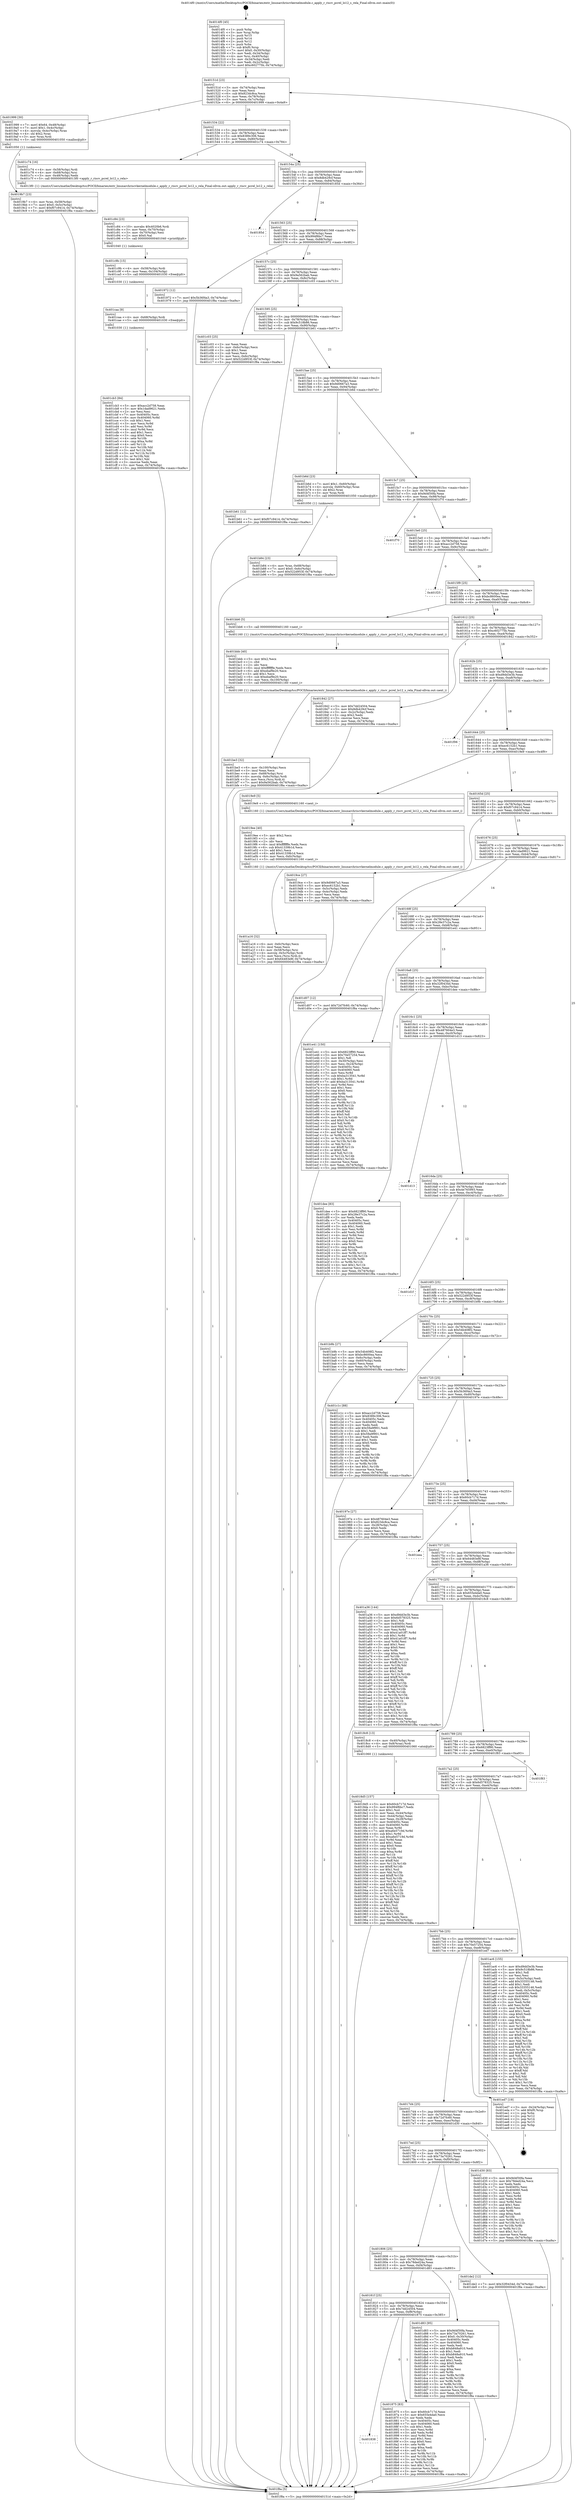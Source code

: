 digraph "0x4014f0" {
  label = "0x4014f0 (/mnt/c/Users/mathe/Desktop/tcc/POCII/binaries/extr_linuxarchriscvkernelmodule.c_apply_r_riscv_pcrel_lo12_s_rela_Final-ollvm.out::main(0))"
  labelloc = "t"
  node[shape=record]

  Entry [label="",width=0.3,height=0.3,shape=circle,fillcolor=black,style=filled]
  "0x40151d" [label="{
     0x40151d [23]\l
     | [instrs]\l
     &nbsp;&nbsp;0x40151d \<+3\>: mov -0x74(%rbp),%eax\l
     &nbsp;&nbsp;0x401520 \<+2\>: mov %eax,%ecx\l
     &nbsp;&nbsp;0x401522 \<+6\>: sub $0x823dc8ca,%ecx\l
     &nbsp;&nbsp;0x401528 \<+3\>: mov %eax,-0x78(%rbp)\l
     &nbsp;&nbsp;0x40152b \<+3\>: mov %ecx,-0x7c(%rbp)\l
     &nbsp;&nbsp;0x40152e \<+6\>: je 0000000000401999 \<main+0x4a9\>\l
  }"]
  "0x401999" [label="{
     0x401999 [30]\l
     | [instrs]\l
     &nbsp;&nbsp;0x401999 \<+7\>: movl $0x64,-0x48(%rbp)\l
     &nbsp;&nbsp;0x4019a0 \<+7\>: movl $0x1,-0x4c(%rbp)\l
     &nbsp;&nbsp;0x4019a7 \<+4\>: movslq -0x4c(%rbp),%rax\l
     &nbsp;&nbsp;0x4019ab \<+4\>: shl $0x2,%rax\l
     &nbsp;&nbsp;0x4019af \<+3\>: mov %rax,%rdi\l
     &nbsp;&nbsp;0x4019b2 \<+5\>: call 0000000000401050 \<malloc@plt\>\l
     | [calls]\l
     &nbsp;&nbsp;0x401050 \{1\} (unknown)\l
  }"]
  "0x401534" [label="{
     0x401534 [22]\l
     | [instrs]\l
     &nbsp;&nbsp;0x401534 \<+5\>: jmp 0000000000401539 \<main+0x49\>\l
     &nbsp;&nbsp;0x401539 \<+3\>: mov -0x78(%rbp),%eax\l
     &nbsp;&nbsp;0x40153c \<+5\>: sub $0x8389c306,%eax\l
     &nbsp;&nbsp;0x401541 \<+3\>: mov %eax,-0x80(%rbp)\l
     &nbsp;&nbsp;0x401544 \<+6\>: je 0000000000401c74 \<main+0x784\>\l
  }"]
  Exit [label="",width=0.3,height=0.3,shape=circle,fillcolor=black,style=filled,peripheries=2]
  "0x401c74" [label="{
     0x401c74 [16]\l
     | [instrs]\l
     &nbsp;&nbsp;0x401c74 \<+4\>: mov -0x58(%rbp),%rdi\l
     &nbsp;&nbsp;0x401c78 \<+4\>: mov -0x68(%rbp),%rsi\l
     &nbsp;&nbsp;0x401c7c \<+3\>: mov -0x48(%rbp),%edx\l
     &nbsp;&nbsp;0x401c7f \<+5\>: call 00000000004013f0 \<apply_r_riscv_pcrel_lo12_s_rela\>\l
     | [calls]\l
     &nbsp;&nbsp;0x4013f0 \{1\} (/mnt/c/Users/mathe/Desktop/tcc/POCII/binaries/extr_linuxarchriscvkernelmodule.c_apply_r_riscv_pcrel_lo12_s_rela_Final-ollvm.out::apply_r_riscv_pcrel_lo12_s_rela)\l
  }"]
  "0x40154a" [label="{
     0x40154a [25]\l
     | [instrs]\l
     &nbsp;&nbsp;0x40154a \<+5\>: jmp 000000000040154f \<main+0x5f\>\l
     &nbsp;&nbsp;0x40154f \<+3\>: mov -0x78(%rbp),%eax\l
     &nbsp;&nbsp;0x401552 \<+5\>: sub $0x8db429cf,%eax\l
     &nbsp;&nbsp;0x401557 \<+6\>: mov %eax,-0x84(%rbp)\l
     &nbsp;&nbsp;0x40155d \<+6\>: je 000000000040185d \<main+0x36d\>\l
  }"]
  "0x401cb3" [label="{
     0x401cb3 [84]\l
     | [instrs]\l
     &nbsp;&nbsp;0x401cb3 \<+5\>: mov $0xacc2d758,%eax\l
     &nbsp;&nbsp;0x401cb8 \<+5\>: mov $0x1dad9621,%edx\l
     &nbsp;&nbsp;0x401cbd \<+2\>: xor %esi,%esi\l
     &nbsp;&nbsp;0x401cbf \<+7\>: mov 0x40405c,%ecx\l
     &nbsp;&nbsp;0x401cc6 \<+8\>: mov 0x404060,%r8d\l
     &nbsp;&nbsp;0x401cce \<+3\>: sub $0x1,%esi\l
     &nbsp;&nbsp;0x401cd1 \<+3\>: mov %ecx,%r9d\l
     &nbsp;&nbsp;0x401cd4 \<+3\>: add %esi,%r9d\l
     &nbsp;&nbsp;0x401cd7 \<+4\>: imul %r9d,%ecx\l
     &nbsp;&nbsp;0x401cdb \<+3\>: and $0x1,%ecx\l
     &nbsp;&nbsp;0x401cde \<+3\>: cmp $0x0,%ecx\l
     &nbsp;&nbsp;0x401ce1 \<+4\>: sete %r10b\l
     &nbsp;&nbsp;0x401ce5 \<+4\>: cmp $0xa,%r8d\l
     &nbsp;&nbsp;0x401ce9 \<+4\>: setl %r11b\l
     &nbsp;&nbsp;0x401ced \<+3\>: mov %r10b,%bl\l
     &nbsp;&nbsp;0x401cf0 \<+3\>: and %r11b,%bl\l
     &nbsp;&nbsp;0x401cf3 \<+3\>: xor %r11b,%r10b\l
     &nbsp;&nbsp;0x401cf6 \<+3\>: or %r10b,%bl\l
     &nbsp;&nbsp;0x401cf9 \<+3\>: test $0x1,%bl\l
     &nbsp;&nbsp;0x401cfc \<+3\>: cmovne %edx,%eax\l
     &nbsp;&nbsp;0x401cff \<+3\>: mov %eax,-0x74(%rbp)\l
     &nbsp;&nbsp;0x401d02 \<+5\>: jmp 0000000000401f8a \<main+0xa9a\>\l
  }"]
  "0x40185d" [label="{
     0x40185d\l
  }", style=dashed]
  "0x401563" [label="{
     0x401563 [25]\l
     | [instrs]\l
     &nbsp;&nbsp;0x401563 \<+5\>: jmp 0000000000401568 \<main+0x78\>\l
     &nbsp;&nbsp;0x401568 \<+3\>: mov -0x78(%rbp),%eax\l
     &nbsp;&nbsp;0x40156b \<+5\>: sub $0x994f6bc7,%eax\l
     &nbsp;&nbsp;0x401570 \<+6\>: mov %eax,-0x88(%rbp)\l
     &nbsp;&nbsp;0x401576 \<+6\>: je 0000000000401972 \<main+0x482\>\l
  }"]
  "0x401caa" [label="{
     0x401caa [9]\l
     | [instrs]\l
     &nbsp;&nbsp;0x401caa \<+4\>: mov -0x68(%rbp),%rdi\l
     &nbsp;&nbsp;0x401cae \<+5\>: call 0000000000401030 \<free@plt\>\l
     | [calls]\l
     &nbsp;&nbsp;0x401030 \{1\} (unknown)\l
  }"]
  "0x401972" [label="{
     0x401972 [12]\l
     | [instrs]\l
     &nbsp;&nbsp;0x401972 \<+7\>: movl $0x5b36f4a3,-0x74(%rbp)\l
     &nbsp;&nbsp;0x401979 \<+5\>: jmp 0000000000401f8a \<main+0xa9a\>\l
  }"]
  "0x40157c" [label="{
     0x40157c [25]\l
     | [instrs]\l
     &nbsp;&nbsp;0x40157c \<+5\>: jmp 0000000000401581 \<main+0x91\>\l
     &nbsp;&nbsp;0x401581 \<+3\>: mov -0x78(%rbp),%eax\l
     &nbsp;&nbsp;0x401584 \<+5\>: sub $0x9a562bab,%eax\l
     &nbsp;&nbsp;0x401589 \<+6\>: mov %eax,-0x8c(%rbp)\l
     &nbsp;&nbsp;0x40158f \<+6\>: je 0000000000401c03 \<main+0x713\>\l
  }"]
  "0x401c9b" [label="{
     0x401c9b [15]\l
     | [instrs]\l
     &nbsp;&nbsp;0x401c9b \<+4\>: mov -0x58(%rbp),%rdi\l
     &nbsp;&nbsp;0x401c9f \<+6\>: mov %eax,-0x104(%rbp)\l
     &nbsp;&nbsp;0x401ca5 \<+5\>: call 0000000000401030 \<free@plt\>\l
     | [calls]\l
     &nbsp;&nbsp;0x401030 \{1\} (unknown)\l
  }"]
  "0x401c03" [label="{
     0x401c03 [25]\l
     | [instrs]\l
     &nbsp;&nbsp;0x401c03 \<+2\>: xor %eax,%eax\l
     &nbsp;&nbsp;0x401c05 \<+3\>: mov -0x6c(%rbp),%ecx\l
     &nbsp;&nbsp;0x401c08 \<+3\>: sub $0x1,%eax\l
     &nbsp;&nbsp;0x401c0b \<+2\>: sub %eax,%ecx\l
     &nbsp;&nbsp;0x401c0d \<+3\>: mov %ecx,-0x6c(%rbp)\l
     &nbsp;&nbsp;0x401c10 \<+7\>: movl $0x522d953f,-0x74(%rbp)\l
     &nbsp;&nbsp;0x401c17 \<+5\>: jmp 0000000000401f8a \<main+0xa9a\>\l
  }"]
  "0x401595" [label="{
     0x401595 [25]\l
     | [instrs]\l
     &nbsp;&nbsp;0x401595 \<+5\>: jmp 000000000040159a \<main+0xaa\>\l
     &nbsp;&nbsp;0x40159a \<+3\>: mov -0x78(%rbp),%eax\l
     &nbsp;&nbsp;0x40159d \<+5\>: sub $0x9c518b86,%eax\l
     &nbsp;&nbsp;0x4015a2 \<+6\>: mov %eax,-0x90(%rbp)\l
     &nbsp;&nbsp;0x4015a8 \<+6\>: je 0000000000401b61 \<main+0x671\>\l
  }"]
  "0x401c84" [label="{
     0x401c84 [23]\l
     | [instrs]\l
     &nbsp;&nbsp;0x401c84 \<+10\>: movabs $0x4020b6,%rdi\l
     &nbsp;&nbsp;0x401c8e \<+3\>: mov %eax,-0x70(%rbp)\l
     &nbsp;&nbsp;0x401c91 \<+3\>: mov -0x70(%rbp),%esi\l
     &nbsp;&nbsp;0x401c94 \<+2\>: mov $0x0,%al\l
     &nbsp;&nbsp;0x401c96 \<+5\>: call 0000000000401040 \<printf@plt\>\l
     | [calls]\l
     &nbsp;&nbsp;0x401040 \{1\} (unknown)\l
  }"]
  "0x401b61" [label="{
     0x401b61 [12]\l
     | [instrs]\l
     &nbsp;&nbsp;0x401b61 \<+7\>: movl $0xf07c9414,-0x74(%rbp)\l
     &nbsp;&nbsp;0x401b68 \<+5\>: jmp 0000000000401f8a \<main+0xa9a\>\l
  }"]
  "0x4015ae" [label="{
     0x4015ae [25]\l
     | [instrs]\l
     &nbsp;&nbsp;0x4015ae \<+5\>: jmp 00000000004015b3 \<main+0xc3\>\l
     &nbsp;&nbsp;0x4015b3 \<+3\>: mov -0x78(%rbp),%eax\l
     &nbsp;&nbsp;0x4015b6 \<+5\>: sub $0x9d0667a3,%eax\l
     &nbsp;&nbsp;0x4015bb \<+6\>: mov %eax,-0x94(%rbp)\l
     &nbsp;&nbsp;0x4015c1 \<+6\>: je 0000000000401b6d \<main+0x67d\>\l
  }"]
  "0x401be3" [label="{
     0x401be3 [32]\l
     | [instrs]\l
     &nbsp;&nbsp;0x401be3 \<+6\>: mov -0x100(%rbp),%ecx\l
     &nbsp;&nbsp;0x401be9 \<+3\>: imul %eax,%ecx\l
     &nbsp;&nbsp;0x401bec \<+4\>: mov -0x68(%rbp),%rsi\l
     &nbsp;&nbsp;0x401bf0 \<+4\>: movslq -0x6c(%rbp),%rdi\l
     &nbsp;&nbsp;0x401bf4 \<+3\>: mov %ecx,(%rsi,%rdi,4)\l
     &nbsp;&nbsp;0x401bf7 \<+7\>: movl $0x9a562bab,-0x74(%rbp)\l
     &nbsp;&nbsp;0x401bfe \<+5\>: jmp 0000000000401f8a \<main+0xa9a\>\l
  }"]
  "0x401b6d" [label="{
     0x401b6d [23]\l
     | [instrs]\l
     &nbsp;&nbsp;0x401b6d \<+7\>: movl $0x1,-0x60(%rbp)\l
     &nbsp;&nbsp;0x401b74 \<+4\>: movslq -0x60(%rbp),%rax\l
     &nbsp;&nbsp;0x401b78 \<+4\>: shl $0x2,%rax\l
     &nbsp;&nbsp;0x401b7c \<+3\>: mov %rax,%rdi\l
     &nbsp;&nbsp;0x401b7f \<+5\>: call 0000000000401050 \<malloc@plt\>\l
     | [calls]\l
     &nbsp;&nbsp;0x401050 \{1\} (unknown)\l
  }"]
  "0x4015c7" [label="{
     0x4015c7 [25]\l
     | [instrs]\l
     &nbsp;&nbsp;0x4015c7 \<+5\>: jmp 00000000004015cc \<main+0xdc\>\l
     &nbsp;&nbsp;0x4015cc \<+3\>: mov -0x78(%rbp),%eax\l
     &nbsp;&nbsp;0x4015cf \<+5\>: sub $0x9d4f30fa,%eax\l
     &nbsp;&nbsp;0x4015d4 \<+6\>: mov %eax,-0x98(%rbp)\l
     &nbsp;&nbsp;0x4015da \<+6\>: je 0000000000401f70 \<main+0xa80\>\l
  }"]
  "0x401bbb" [label="{
     0x401bbb [40]\l
     | [instrs]\l
     &nbsp;&nbsp;0x401bbb \<+5\>: mov $0x2,%ecx\l
     &nbsp;&nbsp;0x401bc0 \<+1\>: cltd\l
     &nbsp;&nbsp;0x401bc1 \<+2\>: idiv %ecx\l
     &nbsp;&nbsp;0x401bc3 \<+6\>: imul $0xfffffffe,%edx,%ecx\l
     &nbsp;&nbsp;0x401bc9 \<+6\>: add $0xebaf9e20,%ecx\l
     &nbsp;&nbsp;0x401bcf \<+3\>: add $0x1,%ecx\l
     &nbsp;&nbsp;0x401bd2 \<+6\>: sub $0xebaf9e20,%ecx\l
     &nbsp;&nbsp;0x401bd8 \<+6\>: mov %ecx,-0x100(%rbp)\l
     &nbsp;&nbsp;0x401bde \<+5\>: call 0000000000401160 \<next_i\>\l
     | [calls]\l
     &nbsp;&nbsp;0x401160 \{1\} (/mnt/c/Users/mathe/Desktop/tcc/POCII/binaries/extr_linuxarchriscvkernelmodule.c_apply_r_riscv_pcrel_lo12_s_rela_Final-ollvm.out::next_i)\l
  }"]
  "0x401f70" [label="{
     0x401f70\l
  }", style=dashed]
  "0x4015e0" [label="{
     0x4015e0 [25]\l
     | [instrs]\l
     &nbsp;&nbsp;0x4015e0 \<+5\>: jmp 00000000004015e5 \<main+0xf5\>\l
     &nbsp;&nbsp;0x4015e5 \<+3\>: mov -0x78(%rbp),%eax\l
     &nbsp;&nbsp;0x4015e8 \<+5\>: sub $0xacc2d758,%eax\l
     &nbsp;&nbsp;0x4015ed \<+6\>: mov %eax,-0x9c(%rbp)\l
     &nbsp;&nbsp;0x4015f3 \<+6\>: je 0000000000401f25 \<main+0xa35\>\l
  }"]
  "0x401b84" [label="{
     0x401b84 [23]\l
     | [instrs]\l
     &nbsp;&nbsp;0x401b84 \<+4\>: mov %rax,-0x68(%rbp)\l
     &nbsp;&nbsp;0x401b88 \<+7\>: movl $0x0,-0x6c(%rbp)\l
     &nbsp;&nbsp;0x401b8f \<+7\>: movl $0x522d953f,-0x74(%rbp)\l
     &nbsp;&nbsp;0x401b96 \<+5\>: jmp 0000000000401f8a \<main+0xa9a\>\l
  }"]
  "0x401f25" [label="{
     0x401f25\l
  }", style=dashed]
  "0x4015f9" [label="{
     0x4015f9 [25]\l
     | [instrs]\l
     &nbsp;&nbsp;0x4015f9 \<+5\>: jmp 00000000004015fe \<main+0x10e\>\l
     &nbsp;&nbsp;0x4015fe \<+3\>: mov -0x78(%rbp),%eax\l
     &nbsp;&nbsp;0x401601 \<+5\>: sub $0xbc8600ea,%eax\l
     &nbsp;&nbsp;0x401606 \<+6\>: mov %eax,-0xa0(%rbp)\l
     &nbsp;&nbsp;0x40160c \<+6\>: je 0000000000401bb6 \<main+0x6c6\>\l
  }"]
  "0x401a16" [label="{
     0x401a16 [32]\l
     | [instrs]\l
     &nbsp;&nbsp;0x401a16 \<+6\>: mov -0xfc(%rbp),%ecx\l
     &nbsp;&nbsp;0x401a1c \<+3\>: imul %eax,%ecx\l
     &nbsp;&nbsp;0x401a1f \<+4\>: mov -0x58(%rbp),%rsi\l
     &nbsp;&nbsp;0x401a23 \<+4\>: movslq -0x5c(%rbp),%rdi\l
     &nbsp;&nbsp;0x401a27 \<+3\>: mov %ecx,(%rsi,%rdi,4)\l
     &nbsp;&nbsp;0x401a2a \<+7\>: movl $0x64483e8f,-0x74(%rbp)\l
     &nbsp;&nbsp;0x401a31 \<+5\>: jmp 0000000000401f8a \<main+0xa9a\>\l
  }"]
  "0x401bb6" [label="{
     0x401bb6 [5]\l
     | [instrs]\l
     &nbsp;&nbsp;0x401bb6 \<+5\>: call 0000000000401160 \<next_i\>\l
     | [calls]\l
     &nbsp;&nbsp;0x401160 \{1\} (/mnt/c/Users/mathe/Desktop/tcc/POCII/binaries/extr_linuxarchriscvkernelmodule.c_apply_r_riscv_pcrel_lo12_s_rela_Final-ollvm.out::next_i)\l
  }"]
  "0x401612" [label="{
     0x401612 [25]\l
     | [instrs]\l
     &nbsp;&nbsp;0x401612 \<+5\>: jmp 0000000000401617 \<main+0x127\>\l
     &nbsp;&nbsp;0x401617 \<+3\>: mov -0x78(%rbp),%eax\l
     &nbsp;&nbsp;0x40161a \<+5\>: sub $0xc602775b,%eax\l
     &nbsp;&nbsp;0x40161f \<+6\>: mov %eax,-0xa4(%rbp)\l
     &nbsp;&nbsp;0x401625 \<+6\>: je 0000000000401842 \<main+0x352\>\l
  }"]
  "0x4019ee" [label="{
     0x4019ee [40]\l
     | [instrs]\l
     &nbsp;&nbsp;0x4019ee \<+5\>: mov $0x2,%ecx\l
     &nbsp;&nbsp;0x4019f3 \<+1\>: cltd\l
     &nbsp;&nbsp;0x4019f4 \<+2\>: idiv %ecx\l
     &nbsp;&nbsp;0x4019f6 \<+6\>: imul $0xfffffffe,%edx,%ecx\l
     &nbsp;&nbsp;0x4019fc \<+6\>: sub $0x41339b1d,%ecx\l
     &nbsp;&nbsp;0x401a02 \<+3\>: add $0x1,%ecx\l
     &nbsp;&nbsp;0x401a05 \<+6\>: add $0x41339b1d,%ecx\l
     &nbsp;&nbsp;0x401a0b \<+6\>: mov %ecx,-0xfc(%rbp)\l
     &nbsp;&nbsp;0x401a11 \<+5\>: call 0000000000401160 \<next_i\>\l
     | [calls]\l
     &nbsp;&nbsp;0x401160 \{1\} (/mnt/c/Users/mathe/Desktop/tcc/POCII/binaries/extr_linuxarchriscvkernelmodule.c_apply_r_riscv_pcrel_lo12_s_rela_Final-ollvm.out::next_i)\l
  }"]
  "0x401842" [label="{
     0x401842 [27]\l
     | [instrs]\l
     &nbsp;&nbsp;0x401842 \<+5\>: mov $0x7dd24504,%eax\l
     &nbsp;&nbsp;0x401847 \<+5\>: mov $0x8db429cf,%ecx\l
     &nbsp;&nbsp;0x40184c \<+3\>: mov -0x2c(%rbp),%edx\l
     &nbsp;&nbsp;0x40184f \<+3\>: cmp $0x2,%edx\l
     &nbsp;&nbsp;0x401852 \<+3\>: cmovne %ecx,%eax\l
     &nbsp;&nbsp;0x401855 \<+3\>: mov %eax,-0x74(%rbp)\l
     &nbsp;&nbsp;0x401858 \<+5\>: jmp 0000000000401f8a \<main+0xa9a\>\l
  }"]
  "0x40162b" [label="{
     0x40162b [25]\l
     | [instrs]\l
     &nbsp;&nbsp;0x40162b \<+5\>: jmp 0000000000401630 \<main+0x140\>\l
     &nbsp;&nbsp;0x401630 \<+3\>: mov -0x78(%rbp),%eax\l
     &nbsp;&nbsp;0x401633 \<+5\>: sub $0xd9dd3e3b,%eax\l
     &nbsp;&nbsp;0x401638 \<+6\>: mov %eax,-0xa8(%rbp)\l
     &nbsp;&nbsp;0x40163e \<+6\>: je 0000000000401f06 \<main+0xa16\>\l
  }"]
  "0x401f8a" [label="{
     0x401f8a [5]\l
     | [instrs]\l
     &nbsp;&nbsp;0x401f8a \<+5\>: jmp 000000000040151d \<main+0x2d\>\l
  }"]
  "0x4014f0" [label="{
     0x4014f0 [45]\l
     | [instrs]\l
     &nbsp;&nbsp;0x4014f0 \<+1\>: push %rbp\l
     &nbsp;&nbsp;0x4014f1 \<+3\>: mov %rsp,%rbp\l
     &nbsp;&nbsp;0x4014f4 \<+2\>: push %r15\l
     &nbsp;&nbsp;0x4014f6 \<+2\>: push %r14\l
     &nbsp;&nbsp;0x4014f8 \<+2\>: push %r12\l
     &nbsp;&nbsp;0x4014fa \<+1\>: push %rbx\l
     &nbsp;&nbsp;0x4014fb \<+7\>: sub $0xf0,%rsp\l
     &nbsp;&nbsp;0x401502 \<+7\>: movl $0x0,-0x30(%rbp)\l
     &nbsp;&nbsp;0x401509 \<+3\>: mov %edi,-0x34(%rbp)\l
     &nbsp;&nbsp;0x40150c \<+4\>: mov %rsi,-0x40(%rbp)\l
     &nbsp;&nbsp;0x401510 \<+3\>: mov -0x34(%rbp),%edi\l
     &nbsp;&nbsp;0x401513 \<+3\>: mov %edi,-0x2c(%rbp)\l
     &nbsp;&nbsp;0x401516 \<+7\>: movl $0xc602775b,-0x74(%rbp)\l
  }"]
  "0x4019b7" [label="{
     0x4019b7 [23]\l
     | [instrs]\l
     &nbsp;&nbsp;0x4019b7 \<+4\>: mov %rax,-0x58(%rbp)\l
     &nbsp;&nbsp;0x4019bb \<+7\>: movl $0x0,-0x5c(%rbp)\l
     &nbsp;&nbsp;0x4019c2 \<+7\>: movl $0xf07c9414,-0x74(%rbp)\l
     &nbsp;&nbsp;0x4019c9 \<+5\>: jmp 0000000000401f8a \<main+0xa9a\>\l
  }"]
  "0x401f06" [label="{
     0x401f06\l
  }", style=dashed]
  "0x401644" [label="{
     0x401644 [25]\l
     | [instrs]\l
     &nbsp;&nbsp;0x401644 \<+5\>: jmp 0000000000401649 \<main+0x159\>\l
     &nbsp;&nbsp;0x401649 \<+3\>: mov -0x78(%rbp),%eax\l
     &nbsp;&nbsp;0x40164c \<+5\>: sub $0xec6152b1,%eax\l
     &nbsp;&nbsp;0x401651 \<+6\>: mov %eax,-0xac(%rbp)\l
     &nbsp;&nbsp;0x401657 \<+6\>: je 00000000004019e9 \<main+0x4f9\>\l
  }"]
  "0x4018d5" [label="{
     0x4018d5 [157]\l
     | [instrs]\l
     &nbsp;&nbsp;0x4018d5 \<+5\>: mov $0x60cb717d,%ecx\l
     &nbsp;&nbsp;0x4018da \<+5\>: mov $0x994f6bc7,%edx\l
     &nbsp;&nbsp;0x4018df \<+3\>: mov $0x1,%sil\l
     &nbsp;&nbsp;0x4018e2 \<+3\>: mov %eax,-0x44(%rbp)\l
     &nbsp;&nbsp;0x4018e5 \<+3\>: mov -0x44(%rbp),%eax\l
     &nbsp;&nbsp;0x4018e8 \<+3\>: mov %eax,-0x28(%rbp)\l
     &nbsp;&nbsp;0x4018eb \<+7\>: mov 0x40405c,%eax\l
     &nbsp;&nbsp;0x4018f2 \<+8\>: mov 0x404060,%r8d\l
     &nbsp;&nbsp;0x4018fa \<+3\>: mov %eax,%r9d\l
     &nbsp;&nbsp;0x4018fd \<+7\>: add $0xa6e5719d,%r9d\l
     &nbsp;&nbsp;0x401904 \<+4\>: sub $0x1,%r9d\l
     &nbsp;&nbsp;0x401908 \<+7\>: sub $0xa6e5719d,%r9d\l
     &nbsp;&nbsp;0x40190f \<+4\>: imul %r9d,%eax\l
     &nbsp;&nbsp;0x401913 \<+3\>: and $0x1,%eax\l
     &nbsp;&nbsp;0x401916 \<+3\>: cmp $0x0,%eax\l
     &nbsp;&nbsp;0x401919 \<+4\>: sete %r10b\l
     &nbsp;&nbsp;0x40191d \<+4\>: cmp $0xa,%r8d\l
     &nbsp;&nbsp;0x401921 \<+4\>: setl %r11b\l
     &nbsp;&nbsp;0x401925 \<+3\>: mov %r10b,%bl\l
     &nbsp;&nbsp;0x401928 \<+3\>: xor $0xff,%bl\l
     &nbsp;&nbsp;0x40192b \<+3\>: mov %r11b,%r14b\l
     &nbsp;&nbsp;0x40192e \<+4\>: xor $0xff,%r14b\l
     &nbsp;&nbsp;0x401932 \<+4\>: xor $0x1,%sil\l
     &nbsp;&nbsp;0x401936 \<+3\>: mov %bl,%r15b\l
     &nbsp;&nbsp;0x401939 \<+4\>: and $0xff,%r15b\l
     &nbsp;&nbsp;0x40193d \<+3\>: and %sil,%r10b\l
     &nbsp;&nbsp;0x401940 \<+3\>: mov %r14b,%r12b\l
     &nbsp;&nbsp;0x401943 \<+4\>: and $0xff,%r12b\l
     &nbsp;&nbsp;0x401947 \<+3\>: and %sil,%r11b\l
     &nbsp;&nbsp;0x40194a \<+3\>: or %r10b,%r15b\l
     &nbsp;&nbsp;0x40194d \<+3\>: or %r11b,%r12b\l
     &nbsp;&nbsp;0x401950 \<+3\>: xor %r12b,%r15b\l
     &nbsp;&nbsp;0x401953 \<+3\>: or %r14b,%bl\l
     &nbsp;&nbsp;0x401956 \<+3\>: xor $0xff,%bl\l
     &nbsp;&nbsp;0x401959 \<+4\>: or $0x1,%sil\l
     &nbsp;&nbsp;0x40195d \<+3\>: and %sil,%bl\l
     &nbsp;&nbsp;0x401960 \<+3\>: or %bl,%r15b\l
     &nbsp;&nbsp;0x401963 \<+4\>: test $0x1,%r15b\l
     &nbsp;&nbsp;0x401967 \<+3\>: cmovne %edx,%ecx\l
     &nbsp;&nbsp;0x40196a \<+3\>: mov %ecx,-0x74(%rbp)\l
     &nbsp;&nbsp;0x40196d \<+5\>: jmp 0000000000401f8a \<main+0xa9a\>\l
  }"]
  "0x4019e9" [label="{
     0x4019e9 [5]\l
     | [instrs]\l
     &nbsp;&nbsp;0x4019e9 \<+5\>: call 0000000000401160 \<next_i\>\l
     | [calls]\l
     &nbsp;&nbsp;0x401160 \{1\} (/mnt/c/Users/mathe/Desktop/tcc/POCII/binaries/extr_linuxarchriscvkernelmodule.c_apply_r_riscv_pcrel_lo12_s_rela_Final-ollvm.out::next_i)\l
  }"]
  "0x40165d" [label="{
     0x40165d [25]\l
     | [instrs]\l
     &nbsp;&nbsp;0x40165d \<+5\>: jmp 0000000000401662 \<main+0x172\>\l
     &nbsp;&nbsp;0x401662 \<+3\>: mov -0x78(%rbp),%eax\l
     &nbsp;&nbsp;0x401665 \<+5\>: sub $0xf07c9414,%eax\l
     &nbsp;&nbsp;0x40166a \<+6\>: mov %eax,-0xb0(%rbp)\l
     &nbsp;&nbsp;0x401670 \<+6\>: je 00000000004019ce \<main+0x4de\>\l
  }"]
  "0x401838" [label="{
     0x401838\l
  }", style=dashed]
  "0x4019ce" [label="{
     0x4019ce [27]\l
     | [instrs]\l
     &nbsp;&nbsp;0x4019ce \<+5\>: mov $0x9d0667a3,%eax\l
     &nbsp;&nbsp;0x4019d3 \<+5\>: mov $0xec6152b1,%ecx\l
     &nbsp;&nbsp;0x4019d8 \<+3\>: mov -0x5c(%rbp),%edx\l
     &nbsp;&nbsp;0x4019db \<+3\>: cmp -0x4c(%rbp),%edx\l
     &nbsp;&nbsp;0x4019de \<+3\>: cmovl %ecx,%eax\l
     &nbsp;&nbsp;0x4019e1 \<+3\>: mov %eax,-0x74(%rbp)\l
     &nbsp;&nbsp;0x4019e4 \<+5\>: jmp 0000000000401f8a \<main+0xa9a\>\l
  }"]
  "0x401676" [label="{
     0x401676 [25]\l
     | [instrs]\l
     &nbsp;&nbsp;0x401676 \<+5\>: jmp 000000000040167b \<main+0x18b\>\l
     &nbsp;&nbsp;0x40167b \<+3\>: mov -0x78(%rbp),%eax\l
     &nbsp;&nbsp;0x40167e \<+5\>: sub $0x1dad9621,%eax\l
     &nbsp;&nbsp;0x401683 \<+6\>: mov %eax,-0xb4(%rbp)\l
     &nbsp;&nbsp;0x401689 \<+6\>: je 0000000000401d07 \<main+0x817\>\l
  }"]
  "0x401875" [label="{
     0x401875 [83]\l
     | [instrs]\l
     &nbsp;&nbsp;0x401875 \<+5\>: mov $0x60cb717d,%eax\l
     &nbsp;&nbsp;0x40187a \<+5\>: mov $0x655e4da0,%ecx\l
     &nbsp;&nbsp;0x40187f \<+2\>: xor %edx,%edx\l
     &nbsp;&nbsp;0x401881 \<+7\>: mov 0x40405c,%esi\l
     &nbsp;&nbsp;0x401888 \<+7\>: mov 0x404060,%edi\l
     &nbsp;&nbsp;0x40188f \<+3\>: sub $0x1,%edx\l
     &nbsp;&nbsp;0x401892 \<+3\>: mov %esi,%r8d\l
     &nbsp;&nbsp;0x401895 \<+3\>: add %edx,%r8d\l
     &nbsp;&nbsp;0x401898 \<+4\>: imul %r8d,%esi\l
     &nbsp;&nbsp;0x40189c \<+3\>: and $0x1,%esi\l
     &nbsp;&nbsp;0x40189f \<+3\>: cmp $0x0,%esi\l
     &nbsp;&nbsp;0x4018a2 \<+4\>: sete %r9b\l
     &nbsp;&nbsp;0x4018a6 \<+3\>: cmp $0xa,%edi\l
     &nbsp;&nbsp;0x4018a9 \<+4\>: setl %r10b\l
     &nbsp;&nbsp;0x4018ad \<+3\>: mov %r9b,%r11b\l
     &nbsp;&nbsp;0x4018b0 \<+3\>: and %r10b,%r11b\l
     &nbsp;&nbsp;0x4018b3 \<+3\>: xor %r10b,%r9b\l
     &nbsp;&nbsp;0x4018b6 \<+3\>: or %r9b,%r11b\l
     &nbsp;&nbsp;0x4018b9 \<+4\>: test $0x1,%r11b\l
     &nbsp;&nbsp;0x4018bd \<+3\>: cmovne %ecx,%eax\l
     &nbsp;&nbsp;0x4018c0 \<+3\>: mov %eax,-0x74(%rbp)\l
     &nbsp;&nbsp;0x4018c3 \<+5\>: jmp 0000000000401f8a \<main+0xa9a\>\l
  }"]
  "0x401d07" [label="{
     0x401d07 [12]\l
     | [instrs]\l
     &nbsp;&nbsp;0x401d07 \<+7\>: movl $0x72d7fc60,-0x74(%rbp)\l
     &nbsp;&nbsp;0x401d0e \<+5\>: jmp 0000000000401f8a \<main+0xa9a\>\l
  }"]
  "0x40168f" [label="{
     0x40168f [25]\l
     | [instrs]\l
     &nbsp;&nbsp;0x40168f \<+5\>: jmp 0000000000401694 \<main+0x1a4\>\l
     &nbsp;&nbsp;0x401694 \<+3\>: mov -0x78(%rbp),%eax\l
     &nbsp;&nbsp;0x401697 \<+5\>: sub $0x28e37c2a,%eax\l
     &nbsp;&nbsp;0x40169c \<+6\>: mov %eax,-0xb8(%rbp)\l
     &nbsp;&nbsp;0x4016a2 \<+6\>: je 0000000000401e41 \<main+0x951\>\l
  }"]
  "0x40181f" [label="{
     0x40181f [25]\l
     | [instrs]\l
     &nbsp;&nbsp;0x40181f \<+5\>: jmp 0000000000401824 \<main+0x334\>\l
     &nbsp;&nbsp;0x401824 \<+3\>: mov -0x78(%rbp),%eax\l
     &nbsp;&nbsp;0x401827 \<+5\>: sub $0x7dd24504,%eax\l
     &nbsp;&nbsp;0x40182c \<+6\>: mov %eax,-0xf8(%rbp)\l
     &nbsp;&nbsp;0x401832 \<+6\>: je 0000000000401875 \<main+0x385\>\l
  }"]
  "0x401e41" [label="{
     0x401e41 [150]\l
     | [instrs]\l
     &nbsp;&nbsp;0x401e41 \<+5\>: mov $0x6823ff90,%eax\l
     &nbsp;&nbsp;0x401e46 \<+5\>: mov $0x70e57254,%ecx\l
     &nbsp;&nbsp;0x401e4b \<+2\>: mov $0x1,%dl\l
     &nbsp;&nbsp;0x401e4d \<+3\>: mov -0x30(%rbp),%esi\l
     &nbsp;&nbsp;0x401e50 \<+3\>: mov %esi,-0x24(%rbp)\l
     &nbsp;&nbsp;0x401e53 \<+7\>: mov 0x40405c,%esi\l
     &nbsp;&nbsp;0x401e5a \<+7\>: mov 0x404060,%edi\l
     &nbsp;&nbsp;0x401e61 \<+3\>: mov %esi,%r8d\l
     &nbsp;&nbsp;0x401e64 \<+7\>: sub $0xba313541,%r8d\l
     &nbsp;&nbsp;0x401e6b \<+4\>: sub $0x1,%r8d\l
     &nbsp;&nbsp;0x401e6f \<+7\>: add $0xba313541,%r8d\l
     &nbsp;&nbsp;0x401e76 \<+4\>: imul %r8d,%esi\l
     &nbsp;&nbsp;0x401e7a \<+3\>: and $0x1,%esi\l
     &nbsp;&nbsp;0x401e7d \<+3\>: cmp $0x0,%esi\l
     &nbsp;&nbsp;0x401e80 \<+4\>: sete %r9b\l
     &nbsp;&nbsp;0x401e84 \<+3\>: cmp $0xa,%edi\l
     &nbsp;&nbsp;0x401e87 \<+4\>: setl %r10b\l
     &nbsp;&nbsp;0x401e8b \<+3\>: mov %r9b,%r11b\l
     &nbsp;&nbsp;0x401e8e \<+4\>: xor $0xff,%r11b\l
     &nbsp;&nbsp;0x401e92 \<+3\>: mov %r10b,%bl\l
     &nbsp;&nbsp;0x401e95 \<+3\>: xor $0xff,%bl\l
     &nbsp;&nbsp;0x401e98 \<+3\>: xor $0x0,%dl\l
     &nbsp;&nbsp;0x401e9b \<+3\>: mov %r11b,%r14b\l
     &nbsp;&nbsp;0x401e9e \<+4\>: and $0x0,%r14b\l
     &nbsp;&nbsp;0x401ea2 \<+3\>: and %dl,%r9b\l
     &nbsp;&nbsp;0x401ea5 \<+3\>: mov %bl,%r15b\l
     &nbsp;&nbsp;0x401ea8 \<+4\>: and $0x0,%r15b\l
     &nbsp;&nbsp;0x401eac \<+3\>: and %dl,%r10b\l
     &nbsp;&nbsp;0x401eaf \<+3\>: or %r9b,%r14b\l
     &nbsp;&nbsp;0x401eb2 \<+3\>: or %r10b,%r15b\l
     &nbsp;&nbsp;0x401eb5 \<+3\>: xor %r15b,%r14b\l
     &nbsp;&nbsp;0x401eb8 \<+3\>: or %bl,%r11b\l
     &nbsp;&nbsp;0x401ebb \<+4\>: xor $0xff,%r11b\l
     &nbsp;&nbsp;0x401ebf \<+3\>: or $0x0,%dl\l
     &nbsp;&nbsp;0x401ec2 \<+3\>: and %dl,%r11b\l
     &nbsp;&nbsp;0x401ec5 \<+3\>: or %r11b,%r14b\l
     &nbsp;&nbsp;0x401ec8 \<+4\>: test $0x1,%r14b\l
     &nbsp;&nbsp;0x401ecc \<+3\>: cmovne %ecx,%eax\l
     &nbsp;&nbsp;0x401ecf \<+3\>: mov %eax,-0x74(%rbp)\l
     &nbsp;&nbsp;0x401ed2 \<+5\>: jmp 0000000000401f8a \<main+0xa9a\>\l
  }"]
  "0x4016a8" [label="{
     0x4016a8 [25]\l
     | [instrs]\l
     &nbsp;&nbsp;0x4016a8 \<+5\>: jmp 00000000004016ad \<main+0x1bd\>\l
     &nbsp;&nbsp;0x4016ad \<+3\>: mov -0x78(%rbp),%eax\l
     &nbsp;&nbsp;0x4016b0 \<+5\>: sub $0x32f0434d,%eax\l
     &nbsp;&nbsp;0x4016b5 \<+6\>: mov %eax,-0xbc(%rbp)\l
     &nbsp;&nbsp;0x4016bb \<+6\>: je 0000000000401dee \<main+0x8fe\>\l
  }"]
  "0x401d83" [label="{
     0x401d83 [95]\l
     | [instrs]\l
     &nbsp;&nbsp;0x401d83 \<+5\>: mov $0x9d4f30fa,%eax\l
     &nbsp;&nbsp;0x401d88 \<+5\>: mov $0x73a70261,%ecx\l
     &nbsp;&nbsp;0x401d8d \<+7\>: movl $0x0,-0x30(%rbp)\l
     &nbsp;&nbsp;0x401d94 \<+7\>: mov 0x40405c,%edx\l
     &nbsp;&nbsp;0x401d9b \<+7\>: mov 0x404060,%esi\l
     &nbsp;&nbsp;0x401da2 \<+2\>: mov %edx,%edi\l
     &nbsp;&nbsp;0x401da4 \<+6\>: add $0xb848a910,%edi\l
     &nbsp;&nbsp;0x401daa \<+3\>: sub $0x1,%edi\l
     &nbsp;&nbsp;0x401dad \<+6\>: sub $0xb848a910,%edi\l
     &nbsp;&nbsp;0x401db3 \<+3\>: imul %edi,%edx\l
     &nbsp;&nbsp;0x401db6 \<+3\>: and $0x1,%edx\l
     &nbsp;&nbsp;0x401db9 \<+3\>: cmp $0x0,%edx\l
     &nbsp;&nbsp;0x401dbc \<+4\>: sete %r8b\l
     &nbsp;&nbsp;0x401dc0 \<+3\>: cmp $0xa,%esi\l
     &nbsp;&nbsp;0x401dc3 \<+4\>: setl %r9b\l
     &nbsp;&nbsp;0x401dc7 \<+3\>: mov %r8b,%r10b\l
     &nbsp;&nbsp;0x401dca \<+3\>: and %r9b,%r10b\l
     &nbsp;&nbsp;0x401dcd \<+3\>: xor %r9b,%r8b\l
     &nbsp;&nbsp;0x401dd0 \<+3\>: or %r8b,%r10b\l
     &nbsp;&nbsp;0x401dd3 \<+4\>: test $0x1,%r10b\l
     &nbsp;&nbsp;0x401dd7 \<+3\>: cmovne %ecx,%eax\l
     &nbsp;&nbsp;0x401dda \<+3\>: mov %eax,-0x74(%rbp)\l
     &nbsp;&nbsp;0x401ddd \<+5\>: jmp 0000000000401f8a \<main+0xa9a\>\l
  }"]
  "0x401dee" [label="{
     0x401dee [83]\l
     | [instrs]\l
     &nbsp;&nbsp;0x401dee \<+5\>: mov $0x6823ff90,%eax\l
     &nbsp;&nbsp;0x401df3 \<+5\>: mov $0x28e37c2a,%ecx\l
     &nbsp;&nbsp;0x401df8 \<+2\>: xor %edx,%edx\l
     &nbsp;&nbsp;0x401dfa \<+7\>: mov 0x40405c,%esi\l
     &nbsp;&nbsp;0x401e01 \<+7\>: mov 0x404060,%edi\l
     &nbsp;&nbsp;0x401e08 \<+3\>: sub $0x1,%edx\l
     &nbsp;&nbsp;0x401e0b \<+3\>: mov %esi,%r8d\l
     &nbsp;&nbsp;0x401e0e \<+3\>: add %edx,%r8d\l
     &nbsp;&nbsp;0x401e11 \<+4\>: imul %r8d,%esi\l
     &nbsp;&nbsp;0x401e15 \<+3\>: and $0x1,%esi\l
     &nbsp;&nbsp;0x401e18 \<+3\>: cmp $0x0,%esi\l
     &nbsp;&nbsp;0x401e1b \<+4\>: sete %r9b\l
     &nbsp;&nbsp;0x401e1f \<+3\>: cmp $0xa,%edi\l
     &nbsp;&nbsp;0x401e22 \<+4\>: setl %r10b\l
     &nbsp;&nbsp;0x401e26 \<+3\>: mov %r9b,%r11b\l
     &nbsp;&nbsp;0x401e29 \<+3\>: and %r10b,%r11b\l
     &nbsp;&nbsp;0x401e2c \<+3\>: xor %r10b,%r9b\l
     &nbsp;&nbsp;0x401e2f \<+3\>: or %r9b,%r11b\l
     &nbsp;&nbsp;0x401e32 \<+4\>: test $0x1,%r11b\l
     &nbsp;&nbsp;0x401e36 \<+3\>: cmovne %ecx,%eax\l
     &nbsp;&nbsp;0x401e39 \<+3\>: mov %eax,-0x74(%rbp)\l
     &nbsp;&nbsp;0x401e3c \<+5\>: jmp 0000000000401f8a \<main+0xa9a\>\l
  }"]
  "0x4016c1" [label="{
     0x4016c1 [25]\l
     | [instrs]\l
     &nbsp;&nbsp;0x4016c1 \<+5\>: jmp 00000000004016c6 \<main+0x1d6\>\l
     &nbsp;&nbsp;0x4016c6 \<+3\>: mov -0x78(%rbp),%eax\l
     &nbsp;&nbsp;0x4016c9 \<+5\>: sub $0x487604e3,%eax\l
     &nbsp;&nbsp;0x4016ce \<+6\>: mov %eax,-0xc0(%rbp)\l
     &nbsp;&nbsp;0x4016d4 \<+6\>: je 0000000000401d13 \<main+0x823\>\l
  }"]
  "0x401806" [label="{
     0x401806 [25]\l
     | [instrs]\l
     &nbsp;&nbsp;0x401806 \<+5\>: jmp 000000000040180b \<main+0x31b\>\l
     &nbsp;&nbsp;0x40180b \<+3\>: mov -0x78(%rbp),%eax\l
     &nbsp;&nbsp;0x40180e \<+5\>: sub $0x78ded24a,%eax\l
     &nbsp;&nbsp;0x401813 \<+6\>: mov %eax,-0xf4(%rbp)\l
     &nbsp;&nbsp;0x401819 \<+6\>: je 0000000000401d83 \<main+0x893\>\l
  }"]
  "0x401d13" [label="{
     0x401d13\l
  }", style=dashed]
  "0x4016da" [label="{
     0x4016da [25]\l
     | [instrs]\l
     &nbsp;&nbsp;0x4016da \<+5\>: jmp 00000000004016df \<main+0x1ef\>\l
     &nbsp;&nbsp;0x4016df \<+3\>: mov -0x78(%rbp),%eax\l
     &nbsp;&nbsp;0x4016e2 \<+5\>: sub $0x4e765993,%eax\l
     &nbsp;&nbsp;0x4016e7 \<+6\>: mov %eax,-0xc4(%rbp)\l
     &nbsp;&nbsp;0x4016ed \<+6\>: je 0000000000401d1f \<main+0x82f\>\l
  }"]
  "0x401de2" [label="{
     0x401de2 [12]\l
     | [instrs]\l
     &nbsp;&nbsp;0x401de2 \<+7\>: movl $0x32f0434d,-0x74(%rbp)\l
     &nbsp;&nbsp;0x401de9 \<+5\>: jmp 0000000000401f8a \<main+0xa9a\>\l
  }"]
  "0x401d1f" [label="{
     0x401d1f\l
  }", style=dashed]
  "0x4016f3" [label="{
     0x4016f3 [25]\l
     | [instrs]\l
     &nbsp;&nbsp;0x4016f3 \<+5\>: jmp 00000000004016f8 \<main+0x208\>\l
     &nbsp;&nbsp;0x4016f8 \<+3\>: mov -0x78(%rbp),%eax\l
     &nbsp;&nbsp;0x4016fb \<+5\>: sub $0x522d953f,%eax\l
     &nbsp;&nbsp;0x401700 \<+6\>: mov %eax,-0xc8(%rbp)\l
     &nbsp;&nbsp;0x401706 \<+6\>: je 0000000000401b9b \<main+0x6ab\>\l
  }"]
  "0x4017ed" [label="{
     0x4017ed [25]\l
     | [instrs]\l
     &nbsp;&nbsp;0x4017ed \<+5\>: jmp 00000000004017f2 \<main+0x302\>\l
     &nbsp;&nbsp;0x4017f2 \<+3\>: mov -0x78(%rbp),%eax\l
     &nbsp;&nbsp;0x4017f5 \<+5\>: sub $0x73a70261,%eax\l
     &nbsp;&nbsp;0x4017fa \<+6\>: mov %eax,-0xf0(%rbp)\l
     &nbsp;&nbsp;0x401800 \<+6\>: je 0000000000401de2 \<main+0x8f2\>\l
  }"]
  "0x401b9b" [label="{
     0x401b9b [27]\l
     | [instrs]\l
     &nbsp;&nbsp;0x401b9b \<+5\>: mov $0x54b408f2,%eax\l
     &nbsp;&nbsp;0x401ba0 \<+5\>: mov $0xbc8600ea,%ecx\l
     &nbsp;&nbsp;0x401ba5 \<+3\>: mov -0x6c(%rbp),%edx\l
     &nbsp;&nbsp;0x401ba8 \<+3\>: cmp -0x60(%rbp),%edx\l
     &nbsp;&nbsp;0x401bab \<+3\>: cmovl %ecx,%eax\l
     &nbsp;&nbsp;0x401bae \<+3\>: mov %eax,-0x74(%rbp)\l
     &nbsp;&nbsp;0x401bb1 \<+5\>: jmp 0000000000401f8a \<main+0xa9a\>\l
  }"]
  "0x40170c" [label="{
     0x40170c [25]\l
     | [instrs]\l
     &nbsp;&nbsp;0x40170c \<+5\>: jmp 0000000000401711 \<main+0x221\>\l
     &nbsp;&nbsp;0x401711 \<+3\>: mov -0x78(%rbp),%eax\l
     &nbsp;&nbsp;0x401714 \<+5\>: sub $0x54b408f2,%eax\l
     &nbsp;&nbsp;0x401719 \<+6\>: mov %eax,-0xcc(%rbp)\l
     &nbsp;&nbsp;0x40171f \<+6\>: je 0000000000401c1c \<main+0x72c\>\l
  }"]
  "0x401d30" [label="{
     0x401d30 [83]\l
     | [instrs]\l
     &nbsp;&nbsp;0x401d30 \<+5\>: mov $0x9d4f30fa,%eax\l
     &nbsp;&nbsp;0x401d35 \<+5\>: mov $0x78ded24a,%ecx\l
     &nbsp;&nbsp;0x401d3a \<+2\>: xor %edx,%edx\l
     &nbsp;&nbsp;0x401d3c \<+7\>: mov 0x40405c,%esi\l
     &nbsp;&nbsp;0x401d43 \<+7\>: mov 0x404060,%edi\l
     &nbsp;&nbsp;0x401d4a \<+3\>: sub $0x1,%edx\l
     &nbsp;&nbsp;0x401d4d \<+3\>: mov %esi,%r8d\l
     &nbsp;&nbsp;0x401d50 \<+3\>: add %edx,%r8d\l
     &nbsp;&nbsp;0x401d53 \<+4\>: imul %r8d,%esi\l
     &nbsp;&nbsp;0x401d57 \<+3\>: and $0x1,%esi\l
     &nbsp;&nbsp;0x401d5a \<+3\>: cmp $0x0,%esi\l
     &nbsp;&nbsp;0x401d5d \<+4\>: sete %r9b\l
     &nbsp;&nbsp;0x401d61 \<+3\>: cmp $0xa,%edi\l
     &nbsp;&nbsp;0x401d64 \<+4\>: setl %r10b\l
     &nbsp;&nbsp;0x401d68 \<+3\>: mov %r9b,%r11b\l
     &nbsp;&nbsp;0x401d6b \<+3\>: and %r10b,%r11b\l
     &nbsp;&nbsp;0x401d6e \<+3\>: xor %r10b,%r9b\l
     &nbsp;&nbsp;0x401d71 \<+3\>: or %r9b,%r11b\l
     &nbsp;&nbsp;0x401d74 \<+4\>: test $0x1,%r11b\l
     &nbsp;&nbsp;0x401d78 \<+3\>: cmovne %ecx,%eax\l
     &nbsp;&nbsp;0x401d7b \<+3\>: mov %eax,-0x74(%rbp)\l
     &nbsp;&nbsp;0x401d7e \<+5\>: jmp 0000000000401f8a \<main+0xa9a\>\l
  }"]
  "0x401c1c" [label="{
     0x401c1c [88]\l
     | [instrs]\l
     &nbsp;&nbsp;0x401c1c \<+5\>: mov $0xacc2d758,%eax\l
     &nbsp;&nbsp;0x401c21 \<+5\>: mov $0x8389c306,%ecx\l
     &nbsp;&nbsp;0x401c26 \<+7\>: mov 0x40405c,%edx\l
     &nbsp;&nbsp;0x401c2d \<+7\>: mov 0x404060,%esi\l
     &nbsp;&nbsp;0x401c34 \<+2\>: mov %edx,%edi\l
     &nbsp;&nbsp;0x401c36 \<+6\>: add $0x59a9f901,%edi\l
     &nbsp;&nbsp;0x401c3c \<+3\>: sub $0x1,%edi\l
     &nbsp;&nbsp;0x401c3f \<+6\>: sub $0x59a9f901,%edi\l
     &nbsp;&nbsp;0x401c45 \<+3\>: imul %edi,%edx\l
     &nbsp;&nbsp;0x401c48 \<+3\>: and $0x1,%edx\l
     &nbsp;&nbsp;0x401c4b \<+3\>: cmp $0x0,%edx\l
     &nbsp;&nbsp;0x401c4e \<+4\>: sete %r8b\l
     &nbsp;&nbsp;0x401c52 \<+3\>: cmp $0xa,%esi\l
     &nbsp;&nbsp;0x401c55 \<+4\>: setl %r9b\l
     &nbsp;&nbsp;0x401c59 \<+3\>: mov %r8b,%r10b\l
     &nbsp;&nbsp;0x401c5c \<+3\>: and %r9b,%r10b\l
     &nbsp;&nbsp;0x401c5f \<+3\>: xor %r9b,%r8b\l
     &nbsp;&nbsp;0x401c62 \<+3\>: or %r8b,%r10b\l
     &nbsp;&nbsp;0x401c65 \<+4\>: test $0x1,%r10b\l
     &nbsp;&nbsp;0x401c69 \<+3\>: cmovne %ecx,%eax\l
     &nbsp;&nbsp;0x401c6c \<+3\>: mov %eax,-0x74(%rbp)\l
     &nbsp;&nbsp;0x401c6f \<+5\>: jmp 0000000000401f8a \<main+0xa9a\>\l
  }"]
  "0x401725" [label="{
     0x401725 [25]\l
     | [instrs]\l
     &nbsp;&nbsp;0x401725 \<+5\>: jmp 000000000040172a \<main+0x23a\>\l
     &nbsp;&nbsp;0x40172a \<+3\>: mov -0x78(%rbp),%eax\l
     &nbsp;&nbsp;0x40172d \<+5\>: sub $0x5b36f4a3,%eax\l
     &nbsp;&nbsp;0x401732 \<+6\>: mov %eax,-0xd0(%rbp)\l
     &nbsp;&nbsp;0x401738 \<+6\>: je 000000000040197e \<main+0x48e\>\l
  }"]
  "0x4017d4" [label="{
     0x4017d4 [25]\l
     | [instrs]\l
     &nbsp;&nbsp;0x4017d4 \<+5\>: jmp 00000000004017d9 \<main+0x2e9\>\l
     &nbsp;&nbsp;0x4017d9 \<+3\>: mov -0x78(%rbp),%eax\l
     &nbsp;&nbsp;0x4017dc \<+5\>: sub $0x72d7fc60,%eax\l
     &nbsp;&nbsp;0x4017e1 \<+6\>: mov %eax,-0xec(%rbp)\l
     &nbsp;&nbsp;0x4017e7 \<+6\>: je 0000000000401d30 \<main+0x840\>\l
  }"]
  "0x40197e" [label="{
     0x40197e [27]\l
     | [instrs]\l
     &nbsp;&nbsp;0x40197e \<+5\>: mov $0x487604e3,%eax\l
     &nbsp;&nbsp;0x401983 \<+5\>: mov $0x823dc8ca,%ecx\l
     &nbsp;&nbsp;0x401988 \<+3\>: mov -0x28(%rbp),%edx\l
     &nbsp;&nbsp;0x40198b \<+3\>: cmp $0x0,%edx\l
     &nbsp;&nbsp;0x40198e \<+3\>: cmove %ecx,%eax\l
     &nbsp;&nbsp;0x401991 \<+3\>: mov %eax,-0x74(%rbp)\l
     &nbsp;&nbsp;0x401994 \<+5\>: jmp 0000000000401f8a \<main+0xa9a\>\l
  }"]
  "0x40173e" [label="{
     0x40173e [25]\l
     | [instrs]\l
     &nbsp;&nbsp;0x40173e \<+5\>: jmp 0000000000401743 \<main+0x253\>\l
     &nbsp;&nbsp;0x401743 \<+3\>: mov -0x78(%rbp),%eax\l
     &nbsp;&nbsp;0x401746 \<+5\>: sub $0x60cb717d,%eax\l
     &nbsp;&nbsp;0x40174b \<+6\>: mov %eax,-0xd4(%rbp)\l
     &nbsp;&nbsp;0x401751 \<+6\>: je 0000000000401eea \<main+0x9fa\>\l
  }"]
  "0x401ed7" [label="{
     0x401ed7 [19]\l
     | [instrs]\l
     &nbsp;&nbsp;0x401ed7 \<+3\>: mov -0x24(%rbp),%eax\l
     &nbsp;&nbsp;0x401eda \<+7\>: add $0xf0,%rsp\l
     &nbsp;&nbsp;0x401ee1 \<+1\>: pop %rbx\l
     &nbsp;&nbsp;0x401ee2 \<+2\>: pop %r12\l
     &nbsp;&nbsp;0x401ee4 \<+2\>: pop %r14\l
     &nbsp;&nbsp;0x401ee6 \<+2\>: pop %r15\l
     &nbsp;&nbsp;0x401ee8 \<+1\>: pop %rbp\l
     &nbsp;&nbsp;0x401ee9 \<+1\>: ret\l
  }"]
  "0x401eea" [label="{
     0x401eea\l
  }", style=dashed]
  "0x401757" [label="{
     0x401757 [25]\l
     | [instrs]\l
     &nbsp;&nbsp;0x401757 \<+5\>: jmp 000000000040175c \<main+0x26c\>\l
     &nbsp;&nbsp;0x40175c \<+3\>: mov -0x78(%rbp),%eax\l
     &nbsp;&nbsp;0x40175f \<+5\>: sub $0x64483e8f,%eax\l
     &nbsp;&nbsp;0x401764 \<+6\>: mov %eax,-0xd8(%rbp)\l
     &nbsp;&nbsp;0x40176a \<+6\>: je 0000000000401a36 \<main+0x546\>\l
  }"]
  "0x4017bb" [label="{
     0x4017bb [25]\l
     | [instrs]\l
     &nbsp;&nbsp;0x4017bb \<+5\>: jmp 00000000004017c0 \<main+0x2d0\>\l
     &nbsp;&nbsp;0x4017c0 \<+3\>: mov -0x78(%rbp),%eax\l
     &nbsp;&nbsp;0x4017c3 \<+5\>: sub $0x70e57254,%eax\l
     &nbsp;&nbsp;0x4017c8 \<+6\>: mov %eax,-0xe8(%rbp)\l
     &nbsp;&nbsp;0x4017ce \<+6\>: je 0000000000401ed7 \<main+0x9e7\>\l
  }"]
  "0x401a36" [label="{
     0x401a36 [144]\l
     | [instrs]\l
     &nbsp;&nbsp;0x401a36 \<+5\>: mov $0xd9dd3e3b,%eax\l
     &nbsp;&nbsp;0x401a3b \<+5\>: mov $0x6d578325,%ecx\l
     &nbsp;&nbsp;0x401a40 \<+2\>: mov $0x1,%dl\l
     &nbsp;&nbsp;0x401a42 \<+7\>: mov 0x40405c,%esi\l
     &nbsp;&nbsp;0x401a49 \<+7\>: mov 0x404060,%edi\l
     &nbsp;&nbsp;0x401a50 \<+3\>: mov %esi,%r8d\l
     &nbsp;&nbsp;0x401a53 \<+7\>: sub $0x41a01ff7,%r8d\l
     &nbsp;&nbsp;0x401a5a \<+4\>: sub $0x1,%r8d\l
     &nbsp;&nbsp;0x401a5e \<+7\>: add $0x41a01ff7,%r8d\l
     &nbsp;&nbsp;0x401a65 \<+4\>: imul %r8d,%esi\l
     &nbsp;&nbsp;0x401a69 \<+3\>: and $0x1,%esi\l
     &nbsp;&nbsp;0x401a6c \<+3\>: cmp $0x0,%esi\l
     &nbsp;&nbsp;0x401a6f \<+4\>: sete %r9b\l
     &nbsp;&nbsp;0x401a73 \<+3\>: cmp $0xa,%edi\l
     &nbsp;&nbsp;0x401a76 \<+4\>: setl %r10b\l
     &nbsp;&nbsp;0x401a7a \<+3\>: mov %r9b,%r11b\l
     &nbsp;&nbsp;0x401a7d \<+4\>: xor $0xff,%r11b\l
     &nbsp;&nbsp;0x401a81 \<+3\>: mov %r10b,%bl\l
     &nbsp;&nbsp;0x401a84 \<+3\>: xor $0xff,%bl\l
     &nbsp;&nbsp;0x401a87 \<+3\>: xor $0x1,%dl\l
     &nbsp;&nbsp;0x401a8a \<+3\>: mov %r11b,%r14b\l
     &nbsp;&nbsp;0x401a8d \<+4\>: and $0xff,%r14b\l
     &nbsp;&nbsp;0x401a91 \<+3\>: and %dl,%r9b\l
     &nbsp;&nbsp;0x401a94 \<+3\>: mov %bl,%r15b\l
     &nbsp;&nbsp;0x401a97 \<+4\>: and $0xff,%r15b\l
     &nbsp;&nbsp;0x401a9b \<+3\>: and %dl,%r10b\l
     &nbsp;&nbsp;0x401a9e \<+3\>: or %r9b,%r14b\l
     &nbsp;&nbsp;0x401aa1 \<+3\>: or %r10b,%r15b\l
     &nbsp;&nbsp;0x401aa4 \<+3\>: xor %r15b,%r14b\l
     &nbsp;&nbsp;0x401aa7 \<+3\>: or %bl,%r11b\l
     &nbsp;&nbsp;0x401aaa \<+4\>: xor $0xff,%r11b\l
     &nbsp;&nbsp;0x401aae \<+3\>: or $0x1,%dl\l
     &nbsp;&nbsp;0x401ab1 \<+3\>: and %dl,%r11b\l
     &nbsp;&nbsp;0x401ab4 \<+3\>: or %r11b,%r14b\l
     &nbsp;&nbsp;0x401ab7 \<+4\>: test $0x1,%r14b\l
     &nbsp;&nbsp;0x401abb \<+3\>: cmovne %ecx,%eax\l
     &nbsp;&nbsp;0x401abe \<+3\>: mov %eax,-0x74(%rbp)\l
     &nbsp;&nbsp;0x401ac1 \<+5\>: jmp 0000000000401f8a \<main+0xa9a\>\l
  }"]
  "0x401770" [label="{
     0x401770 [25]\l
     | [instrs]\l
     &nbsp;&nbsp;0x401770 \<+5\>: jmp 0000000000401775 \<main+0x285\>\l
     &nbsp;&nbsp;0x401775 \<+3\>: mov -0x78(%rbp),%eax\l
     &nbsp;&nbsp;0x401778 \<+5\>: sub $0x655e4da0,%eax\l
     &nbsp;&nbsp;0x40177d \<+6\>: mov %eax,-0xdc(%rbp)\l
     &nbsp;&nbsp;0x401783 \<+6\>: je 00000000004018c8 \<main+0x3d8\>\l
  }"]
  "0x401ac6" [label="{
     0x401ac6 [155]\l
     | [instrs]\l
     &nbsp;&nbsp;0x401ac6 \<+5\>: mov $0xd9dd3e3b,%eax\l
     &nbsp;&nbsp;0x401acb \<+5\>: mov $0x9c518b86,%ecx\l
     &nbsp;&nbsp;0x401ad0 \<+2\>: mov $0x1,%dl\l
     &nbsp;&nbsp;0x401ad2 \<+2\>: xor %esi,%esi\l
     &nbsp;&nbsp;0x401ad4 \<+3\>: mov -0x5c(%rbp),%edi\l
     &nbsp;&nbsp;0x401ad7 \<+6\>: add $0x33355146,%edi\l
     &nbsp;&nbsp;0x401add \<+3\>: add $0x1,%edi\l
     &nbsp;&nbsp;0x401ae0 \<+6\>: sub $0x33355146,%edi\l
     &nbsp;&nbsp;0x401ae6 \<+3\>: mov %edi,-0x5c(%rbp)\l
     &nbsp;&nbsp;0x401ae9 \<+7\>: mov 0x40405c,%edi\l
     &nbsp;&nbsp;0x401af0 \<+8\>: mov 0x404060,%r8d\l
     &nbsp;&nbsp;0x401af8 \<+3\>: sub $0x1,%esi\l
     &nbsp;&nbsp;0x401afb \<+3\>: mov %edi,%r9d\l
     &nbsp;&nbsp;0x401afe \<+3\>: add %esi,%r9d\l
     &nbsp;&nbsp;0x401b01 \<+4\>: imul %r9d,%edi\l
     &nbsp;&nbsp;0x401b05 \<+3\>: and $0x1,%edi\l
     &nbsp;&nbsp;0x401b08 \<+3\>: cmp $0x0,%edi\l
     &nbsp;&nbsp;0x401b0b \<+4\>: sete %r10b\l
     &nbsp;&nbsp;0x401b0f \<+4\>: cmp $0xa,%r8d\l
     &nbsp;&nbsp;0x401b13 \<+4\>: setl %r11b\l
     &nbsp;&nbsp;0x401b17 \<+3\>: mov %r10b,%bl\l
     &nbsp;&nbsp;0x401b1a \<+3\>: xor $0xff,%bl\l
     &nbsp;&nbsp;0x401b1d \<+3\>: mov %r11b,%r14b\l
     &nbsp;&nbsp;0x401b20 \<+4\>: xor $0xff,%r14b\l
     &nbsp;&nbsp;0x401b24 \<+3\>: xor $0x1,%dl\l
     &nbsp;&nbsp;0x401b27 \<+3\>: mov %bl,%r15b\l
     &nbsp;&nbsp;0x401b2a \<+4\>: and $0xff,%r15b\l
     &nbsp;&nbsp;0x401b2e \<+3\>: and %dl,%r10b\l
     &nbsp;&nbsp;0x401b31 \<+3\>: mov %r14b,%r12b\l
     &nbsp;&nbsp;0x401b34 \<+4\>: and $0xff,%r12b\l
     &nbsp;&nbsp;0x401b38 \<+3\>: and %dl,%r11b\l
     &nbsp;&nbsp;0x401b3b \<+3\>: or %r10b,%r15b\l
     &nbsp;&nbsp;0x401b3e \<+3\>: or %r11b,%r12b\l
     &nbsp;&nbsp;0x401b41 \<+3\>: xor %r12b,%r15b\l
     &nbsp;&nbsp;0x401b44 \<+3\>: or %r14b,%bl\l
     &nbsp;&nbsp;0x401b47 \<+3\>: xor $0xff,%bl\l
     &nbsp;&nbsp;0x401b4a \<+3\>: or $0x1,%dl\l
     &nbsp;&nbsp;0x401b4d \<+2\>: and %dl,%bl\l
     &nbsp;&nbsp;0x401b4f \<+3\>: or %bl,%r15b\l
     &nbsp;&nbsp;0x401b52 \<+4\>: test $0x1,%r15b\l
     &nbsp;&nbsp;0x401b56 \<+3\>: cmovne %ecx,%eax\l
     &nbsp;&nbsp;0x401b59 \<+3\>: mov %eax,-0x74(%rbp)\l
     &nbsp;&nbsp;0x401b5c \<+5\>: jmp 0000000000401f8a \<main+0xa9a\>\l
  }"]
  "0x4018c8" [label="{
     0x4018c8 [13]\l
     | [instrs]\l
     &nbsp;&nbsp;0x4018c8 \<+4\>: mov -0x40(%rbp),%rax\l
     &nbsp;&nbsp;0x4018cc \<+4\>: mov 0x8(%rax),%rdi\l
     &nbsp;&nbsp;0x4018d0 \<+5\>: call 0000000000401060 \<atoi@plt\>\l
     | [calls]\l
     &nbsp;&nbsp;0x401060 \{1\} (unknown)\l
  }"]
  "0x401789" [label="{
     0x401789 [25]\l
     | [instrs]\l
     &nbsp;&nbsp;0x401789 \<+5\>: jmp 000000000040178e \<main+0x29e\>\l
     &nbsp;&nbsp;0x40178e \<+3\>: mov -0x78(%rbp),%eax\l
     &nbsp;&nbsp;0x401791 \<+5\>: sub $0x6823ff90,%eax\l
     &nbsp;&nbsp;0x401796 \<+6\>: mov %eax,-0xe0(%rbp)\l
     &nbsp;&nbsp;0x40179c \<+6\>: je 0000000000401f83 \<main+0xa93\>\l
  }"]
  "0x4017a2" [label="{
     0x4017a2 [25]\l
     | [instrs]\l
     &nbsp;&nbsp;0x4017a2 \<+5\>: jmp 00000000004017a7 \<main+0x2b7\>\l
     &nbsp;&nbsp;0x4017a7 \<+3\>: mov -0x78(%rbp),%eax\l
     &nbsp;&nbsp;0x4017aa \<+5\>: sub $0x6d578325,%eax\l
     &nbsp;&nbsp;0x4017af \<+6\>: mov %eax,-0xe4(%rbp)\l
     &nbsp;&nbsp;0x4017b5 \<+6\>: je 0000000000401ac6 \<main+0x5d6\>\l
  }"]
  "0x401f83" [label="{
     0x401f83\l
  }", style=dashed]
  Entry -> "0x4014f0" [label=" 1"]
  "0x40151d" -> "0x401999" [label=" 1"]
  "0x40151d" -> "0x401534" [label=" 25"]
  "0x401ed7" -> Exit [label=" 1"]
  "0x401534" -> "0x401c74" [label=" 1"]
  "0x401534" -> "0x40154a" [label=" 24"]
  "0x401e41" -> "0x401f8a" [label=" 1"]
  "0x40154a" -> "0x40185d" [label=" 0"]
  "0x40154a" -> "0x401563" [label=" 24"]
  "0x401dee" -> "0x401f8a" [label=" 1"]
  "0x401563" -> "0x401972" [label=" 1"]
  "0x401563" -> "0x40157c" [label=" 23"]
  "0x401de2" -> "0x401f8a" [label=" 1"]
  "0x40157c" -> "0x401c03" [label=" 1"]
  "0x40157c" -> "0x401595" [label=" 22"]
  "0x401d83" -> "0x401f8a" [label=" 1"]
  "0x401595" -> "0x401b61" [label=" 1"]
  "0x401595" -> "0x4015ae" [label=" 21"]
  "0x401d30" -> "0x401f8a" [label=" 1"]
  "0x4015ae" -> "0x401b6d" [label=" 1"]
  "0x4015ae" -> "0x4015c7" [label=" 20"]
  "0x401d07" -> "0x401f8a" [label=" 1"]
  "0x4015c7" -> "0x401f70" [label=" 0"]
  "0x4015c7" -> "0x4015e0" [label=" 20"]
  "0x401cb3" -> "0x401f8a" [label=" 1"]
  "0x4015e0" -> "0x401f25" [label=" 0"]
  "0x4015e0" -> "0x4015f9" [label=" 20"]
  "0x401caa" -> "0x401cb3" [label=" 1"]
  "0x4015f9" -> "0x401bb6" [label=" 1"]
  "0x4015f9" -> "0x401612" [label=" 19"]
  "0x401c9b" -> "0x401caa" [label=" 1"]
  "0x401612" -> "0x401842" [label=" 1"]
  "0x401612" -> "0x40162b" [label=" 18"]
  "0x401842" -> "0x401f8a" [label=" 1"]
  "0x4014f0" -> "0x40151d" [label=" 1"]
  "0x401f8a" -> "0x40151d" [label=" 25"]
  "0x401c84" -> "0x401c9b" [label=" 1"]
  "0x40162b" -> "0x401f06" [label=" 0"]
  "0x40162b" -> "0x401644" [label=" 18"]
  "0x401c74" -> "0x401c84" [label=" 1"]
  "0x401644" -> "0x4019e9" [label=" 1"]
  "0x401644" -> "0x40165d" [label=" 17"]
  "0x401c1c" -> "0x401f8a" [label=" 1"]
  "0x40165d" -> "0x4019ce" [label=" 2"]
  "0x40165d" -> "0x401676" [label=" 15"]
  "0x401c03" -> "0x401f8a" [label=" 1"]
  "0x401676" -> "0x401d07" [label=" 1"]
  "0x401676" -> "0x40168f" [label=" 14"]
  "0x401be3" -> "0x401f8a" [label=" 1"]
  "0x40168f" -> "0x401e41" [label=" 1"]
  "0x40168f" -> "0x4016a8" [label=" 13"]
  "0x401bb6" -> "0x401bbb" [label=" 1"]
  "0x4016a8" -> "0x401dee" [label=" 1"]
  "0x4016a8" -> "0x4016c1" [label=" 12"]
  "0x401b9b" -> "0x401f8a" [label=" 2"]
  "0x4016c1" -> "0x401d13" [label=" 0"]
  "0x4016c1" -> "0x4016da" [label=" 12"]
  "0x401b6d" -> "0x401b84" [label=" 1"]
  "0x4016da" -> "0x401d1f" [label=" 0"]
  "0x4016da" -> "0x4016f3" [label=" 12"]
  "0x401b61" -> "0x401f8a" [label=" 1"]
  "0x4016f3" -> "0x401b9b" [label=" 2"]
  "0x4016f3" -> "0x40170c" [label=" 10"]
  "0x401a36" -> "0x401f8a" [label=" 1"]
  "0x40170c" -> "0x401c1c" [label=" 1"]
  "0x40170c" -> "0x401725" [label=" 9"]
  "0x401a16" -> "0x401f8a" [label=" 1"]
  "0x401725" -> "0x40197e" [label=" 1"]
  "0x401725" -> "0x40173e" [label=" 8"]
  "0x4019e9" -> "0x4019ee" [label=" 1"]
  "0x40173e" -> "0x401eea" [label=" 0"]
  "0x40173e" -> "0x401757" [label=" 8"]
  "0x4019ce" -> "0x401f8a" [label=" 2"]
  "0x401757" -> "0x401a36" [label=" 1"]
  "0x401757" -> "0x401770" [label=" 7"]
  "0x401999" -> "0x4019b7" [label=" 1"]
  "0x401770" -> "0x4018c8" [label=" 1"]
  "0x401770" -> "0x401789" [label=" 6"]
  "0x40197e" -> "0x401f8a" [label=" 1"]
  "0x401789" -> "0x401f83" [label=" 0"]
  "0x401789" -> "0x4017a2" [label=" 6"]
  "0x401972" -> "0x401f8a" [label=" 1"]
  "0x4017a2" -> "0x401ac6" [label=" 1"]
  "0x4017a2" -> "0x4017bb" [label=" 5"]
  "0x4019b7" -> "0x401f8a" [label=" 1"]
  "0x4017bb" -> "0x401ed7" [label=" 1"]
  "0x4017bb" -> "0x4017d4" [label=" 4"]
  "0x4019ee" -> "0x401a16" [label=" 1"]
  "0x4017d4" -> "0x401d30" [label=" 1"]
  "0x4017d4" -> "0x4017ed" [label=" 3"]
  "0x401ac6" -> "0x401f8a" [label=" 1"]
  "0x4017ed" -> "0x401de2" [label=" 1"]
  "0x4017ed" -> "0x401806" [label=" 2"]
  "0x401b84" -> "0x401f8a" [label=" 1"]
  "0x401806" -> "0x401d83" [label=" 1"]
  "0x401806" -> "0x40181f" [label=" 1"]
  "0x401bbb" -> "0x401be3" [label=" 1"]
  "0x40181f" -> "0x401875" [label=" 1"]
  "0x40181f" -> "0x401838" [label=" 0"]
  "0x401875" -> "0x401f8a" [label=" 1"]
  "0x4018c8" -> "0x4018d5" [label=" 1"]
  "0x4018d5" -> "0x401f8a" [label=" 1"]
}
